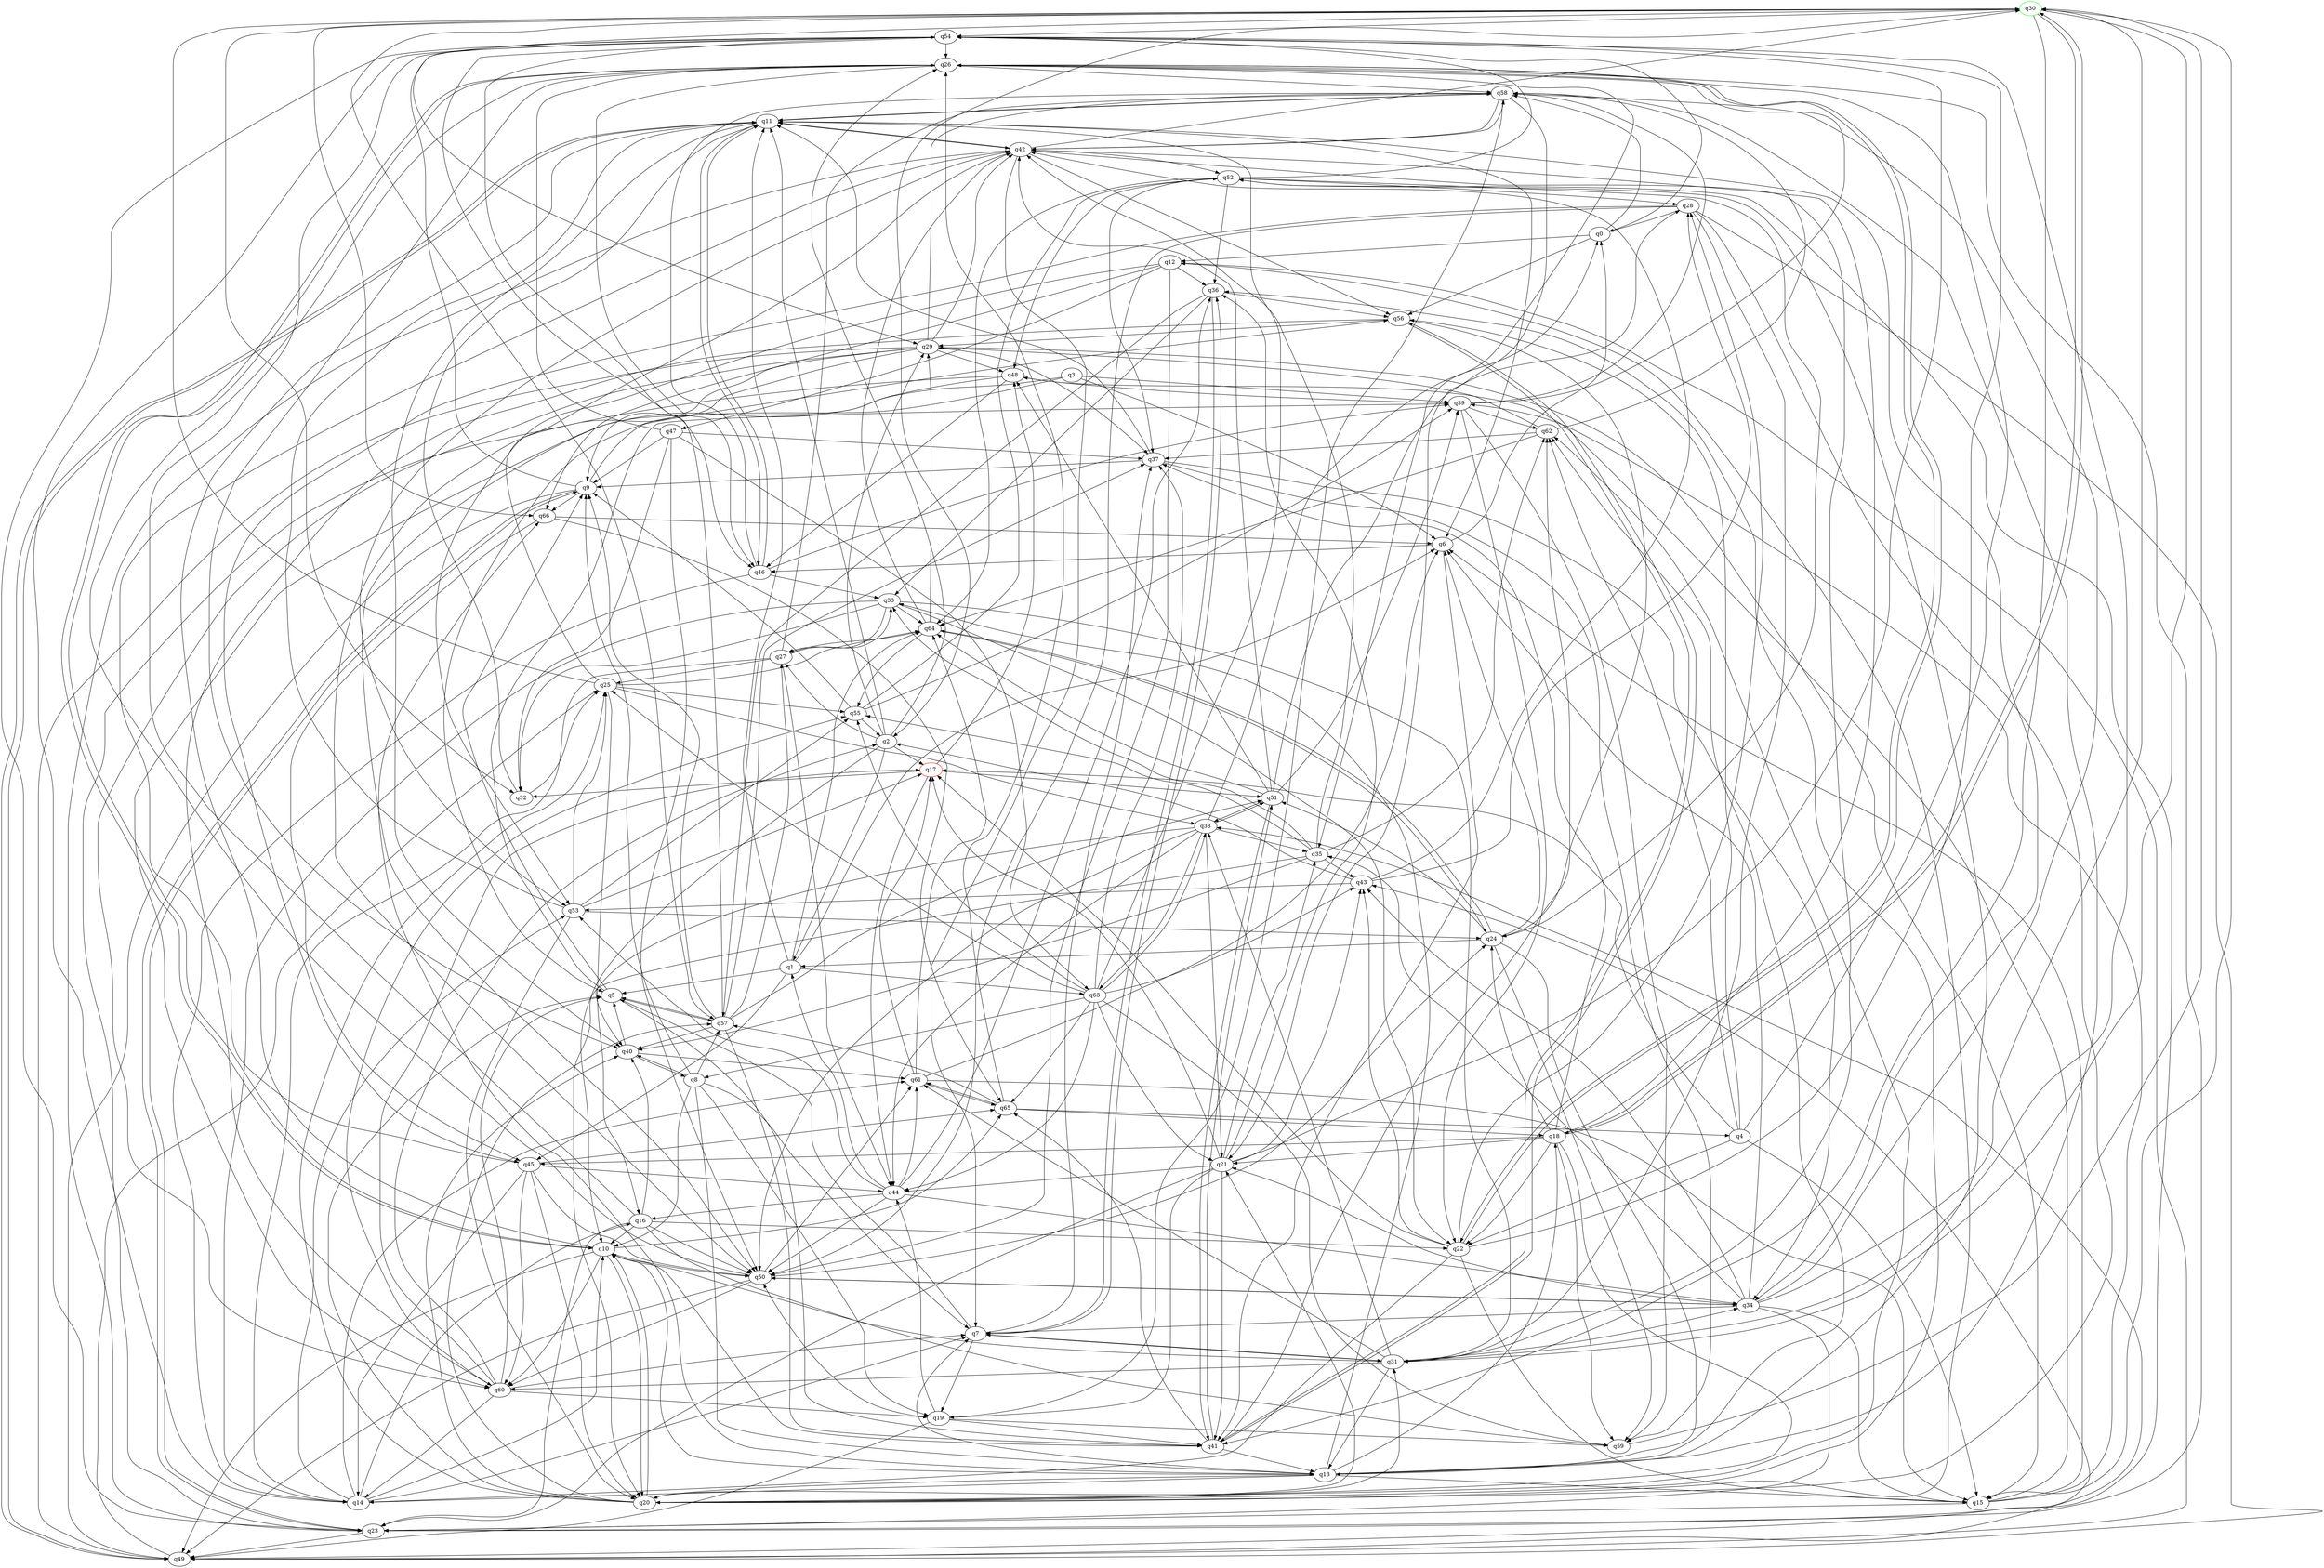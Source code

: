 digraph A{
q30 [initial=1,color=green];
q17 [final=1,color=red];
q0 -> q12;
q0 -> q54;
q0 -> q56;
q0 -> q58;
q1 -> q5;
q1 -> q6;
q1 -> q11;
q1 -> q45;
q1 -> q63;
q1 -> q64;
q2 -> q1;
q2 -> q10;
q2 -> q11;
q2 -> q17;
q2 -> q26;
q2 -> q27;
q2 -> q29;
q3 -> q5;
q3 -> q6;
q3 -> q39;
q3 -> q60;
q4 -> q15;
q4 -> q17;
q4 -> q22;
q4 -> q26;
q4 -> q56;
q4 -> q62;
q5 -> q9;
q5 -> q39;
q5 -> q41;
q5 -> q57;
q6 -> q0;
q6 -> q41;
q6 -> q46;
q7 -> q5;
q7 -> q19;
q7 -> q31;
q7 -> q36;
q7 -> q37;
q8 -> q7;
q8 -> q9;
q8 -> q10;
q8 -> q13;
q8 -> q19;
q8 -> q40;
q8 -> q57;
q9 -> q23;
q9 -> q49;
q9 -> q54;
q9 -> q56;
q9 -> q66;
q10 -> q11;
q10 -> q13;
q10 -> q20;
q10 -> q26;
q10 -> q49;
q10 -> q50;
q10 -> q60;
q10 -> q65;
q11 -> q6;
q11 -> q34;
q11 -> q40;
q11 -> q42;
q11 -> q46;
q11 -> q49;
q11 -> q58;
q12 -> q36;
q12 -> q47;
q12 -> q49;
q12 -> q50;
q12 -> q53;
q12 -> q66;
q13 -> q7;
q13 -> q14;
q13 -> q15;
q13 -> q18;
q13 -> q20;
q13 -> q33;
q13 -> q52;
q13 -> q58;
q13 -> q62;
q13 -> q66;
q14 -> q7;
q14 -> q10;
q14 -> q16;
q14 -> q53;
q14 -> q54;
q14 -> q61;
q15 -> q6;
q15 -> q23;
q15 -> q39;
q15 -> q48;
q16 -> q10;
q16 -> q22;
q16 -> q23;
q16 -> q40;
q16 -> q50;
q16 -> q54;
q16 -> q59;
q17 -> q32;
q17 -> q44;
q17 -> q48;
q17 -> q51;
q18 -> q20;
q18 -> q21;
q18 -> q22;
q18 -> q24;
q18 -> q30;
q18 -> q37;
q18 -> q42;
q18 -> q45;
q18 -> q59;
q19 -> q41;
q19 -> q44;
q19 -> q49;
q19 -> q50;
q19 -> q59;
q20 -> q5;
q20 -> q10;
q20 -> q12;
q20 -> q21;
q20 -> q25;
q20 -> q31;
q20 -> q36;
q20 -> q40;
q20 -> q57;
q20 -> q62;
q21 -> q17;
q21 -> q19;
q21 -> q23;
q21 -> q35;
q21 -> q36;
q21 -> q41;
q21 -> q43;
q21 -> q44;
q21 -> q54;
q22 -> q14;
q22 -> q15;
q22 -> q17;
q22 -> q26;
q22 -> q28;
q22 -> q43;
q22 -> q54;
q23 -> q9;
q23 -> q49;
q23 -> q52;
q23 -> q54;
q24 -> q1;
q24 -> q6;
q24 -> q13;
q24 -> q51;
q24 -> q59;
q24 -> q64;
q25 -> q30;
q25 -> q38;
q25 -> q40;
q25 -> q42;
q25 -> q55;
q25 -> q64;
q26 -> q10;
q26 -> q22;
q26 -> q23;
q26 -> q35;
q26 -> q40;
q26 -> q46;
q26 -> q58;
q27 -> q14;
q27 -> q25;
q27 -> q33;
q27 -> q44;
q27 -> q58;
q28 -> q0;
q28 -> q20;
q28 -> q31;
q28 -> q45;
q28 -> q49;
q28 -> q50;
q29 -> q9;
q29 -> q15;
q29 -> q37;
q29 -> q42;
q29 -> q48;
q29 -> q49;
q29 -> q50;
q29 -> q58;
q29 -> q60;
q30 -> q2;
q30 -> q15;
q30 -> q18;
q30 -> q29;
q30 -> q31;
q30 -> q32;
q30 -> q41;
q30 -> q54;
q30 -> q57;
q30 -> q66;
q31 -> q7;
q31 -> q10;
q31 -> q13;
q31 -> q34;
q31 -> q38;
q31 -> q54;
q31 -> q60;
q31 -> q61;
q32 -> q11;
q32 -> q25;
q33 -> q14;
q33 -> q22;
q33 -> q27;
q33 -> q31;
q33 -> q32;
q33 -> q64;
q34 -> q6;
q34 -> q7;
q34 -> q15;
q34 -> q21;
q34 -> q23;
q34 -> q30;
q34 -> q35;
q34 -> q43;
q34 -> q50;
q34 -> q58;
q35 -> q20;
q35 -> q33;
q35 -> q40;
q35 -> q42;
q35 -> q43;
q35 -> q55;
q35 -> q62;
q36 -> q7;
q36 -> q33;
q36 -> q56;
q36 -> q57;
q37 -> q9;
q37 -> q11;
q37 -> q34;
q37 -> q59;
q38 -> q0;
q38 -> q16;
q38 -> q21;
q38 -> q35;
q38 -> q44;
q38 -> q50;
q38 -> q51;
q38 -> q63;
q39 -> q22;
q39 -> q26;
q39 -> q58;
q39 -> q59;
q39 -> q62;
q40 -> q5;
q40 -> q8;
q40 -> q61;
q41 -> q10;
q41 -> q13;
q41 -> q51;
q41 -> q56;
q41 -> q62;
q41 -> q65;
q42 -> q7;
q42 -> q11;
q42 -> q23;
q42 -> q30;
q42 -> q31;
q42 -> q52;
q42 -> q53;
q42 -> q56;
q42 -> q58;
q43 -> q2;
q43 -> q28;
q43 -> q42;
q43 -> q53;
q44 -> q1;
q44 -> q16;
q44 -> q34;
q44 -> q36;
q44 -> q50;
q44 -> q53;
q44 -> q61;
q45 -> q14;
q45 -> q20;
q45 -> q42;
q45 -> q44;
q45 -> q50;
q45 -> q60;
q45 -> q65;
q46 -> q11;
q46 -> q14;
q46 -> q33;
q46 -> q39;
q46 -> q58;
q47 -> q9;
q47 -> q26;
q47 -> q32;
q47 -> q37;
q47 -> q50;
q47 -> q63;
q48 -> q23;
q48 -> q39;
q48 -> q46;
q48 -> q50;
q49 -> q11;
q49 -> q25;
q49 -> q38;
q49 -> q43;
q50 -> q24;
q50 -> q26;
q50 -> q34;
q50 -> q49;
q50 -> q60;
q50 -> q61;
q51 -> q28;
q51 -> q38;
q51 -> q39;
q51 -> q41;
q51 -> q42;
q51 -> q48;
q51 -> q64;
q52 -> q24;
q52 -> q28;
q52 -> q36;
q52 -> q37;
q52 -> q48;
q52 -> q54;
q52 -> q64;
q53 -> q11;
q53 -> q17;
q53 -> q20;
q53 -> q24;
q53 -> q25;
q53 -> q55;
q54 -> q26;
q54 -> q46;
q55 -> q2;
q55 -> q9;
q55 -> q39;
q55 -> q52;
q56 -> q24;
q56 -> q29;
q56 -> q41;
q56 -> q60;
q57 -> q5;
q57 -> q9;
q57 -> q27;
q57 -> q37;
q57 -> q40;
q57 -> q41;
q57 -> q51;
q57 -> q54;
q58 -> q11;
q58 -> q19;
q58 -> q21;
q58 -> q42;
q59 -> q30;
q60 -> q2;
q60 -> q5;
q60 -> q7;
q60 -> q14;
q60 -> q17;
q60 -> q19;
q60 -> q55;
q61 -> q6;
q61 -> q15;
q61 -> q17;
q61 -> q64;
q61 -> q65;
q62 -> q29;
q62 -> q37;
q62 -> q58;
q62 -> q64;
q63 -> q8;
q63 -> q11;
q63 -> q21;
q63 -> q25;
q63 -> q37;
q63 -> q38;
q63 -> q43;
q63 -> q44;
q63 -> q55;
q63 -> q59;
q63 -> q65;
q64 -> q24;
q64 -> q27;
q64 -> q29;
q64 -> q42;
q64 -> q55;
q65 -> q4;
q65 -> q18;
q65 -> q26;
q65 -> q57;
q65 -> q61;
q66 -> q6;
q66 -> q45;
q66 -> q65;
}